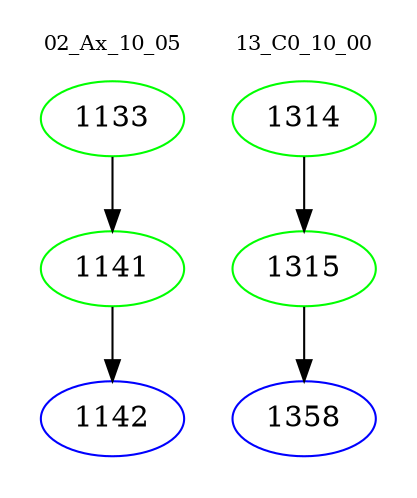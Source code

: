 digraph{
subgraph cluster_0 {
color = white
label = "02_Ax_10_05";
fontsize=10;
T0_1133 [label="1133", color="green"]
T0_1133 -> T0_1141 [color="black"]
T0_1141 [label="1141", color="green"]
T0_1141 -> T0_1142 [color="black"]
T0_1142 [label="1142", color="blue"]
}
subgraph cluster_1 {
color = white
label = "13_C0_10_00";
fontsize=10;
T1_1314 [label="1314", color="green"]
T1_1314 -> T1_1315 [color="black"]
T1_1315 [label="1315", color="green"]
T1_1315 -> T1_1358 [color="black"]
T1_1358 [label="1358", color="blue"]
}
}
